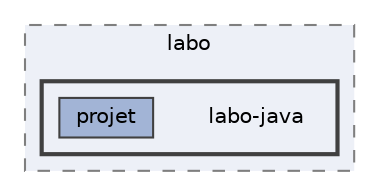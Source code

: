 digraph "0_ecole/Q1/labo/labo-java"
{
 // LATEX_PDF_SIZE
  bgcolor="transparent";
  edge [fontname=Helvetica,fontsize=10,labelfontname=Helvetica,labelfontsize=10];
  node [fontname=Helvetica,fontsize=10,shape=box,height=0.2,width=0.4];
  compound=true
  subgraph clusterdir_1934646d756a507d3d8a72e3389d01f7 {
    graph [ bgcolor="#edf0f7", pencolor="grey50", label="labo", fontname=Helvetica,fontsize=10 style="filled,dashed", URL="dir_1934646d756a507d3d8a72e3389d01f7.html",tooltip=""]
  subgraph clusterdir_6f37d2dc385e2a70c5ddf1f05a856cff {
    graph [ bgcolor="#edf0f7", pencolor="grey25", label="", fontname=Helvetica,fontsize=10 style="filled,bold", URL="dir_6f37d2dc385e2a70c5ddf1f05a856cff.html",tooltip=""]
    dir_6f37d2dc385e2a70c5ddf1f05a856cff [shape=plaintext, label="labo-java"];
  dir_00a2ca19603a4527e0f0ba36b57af530 [label="projet", fillcolor="#a2b4d6", color="grey25", style="filled", URL="dir_00a2ca19603a4527e0f0ba36b57af530.html",tooltip=""];
  }
  }
}
